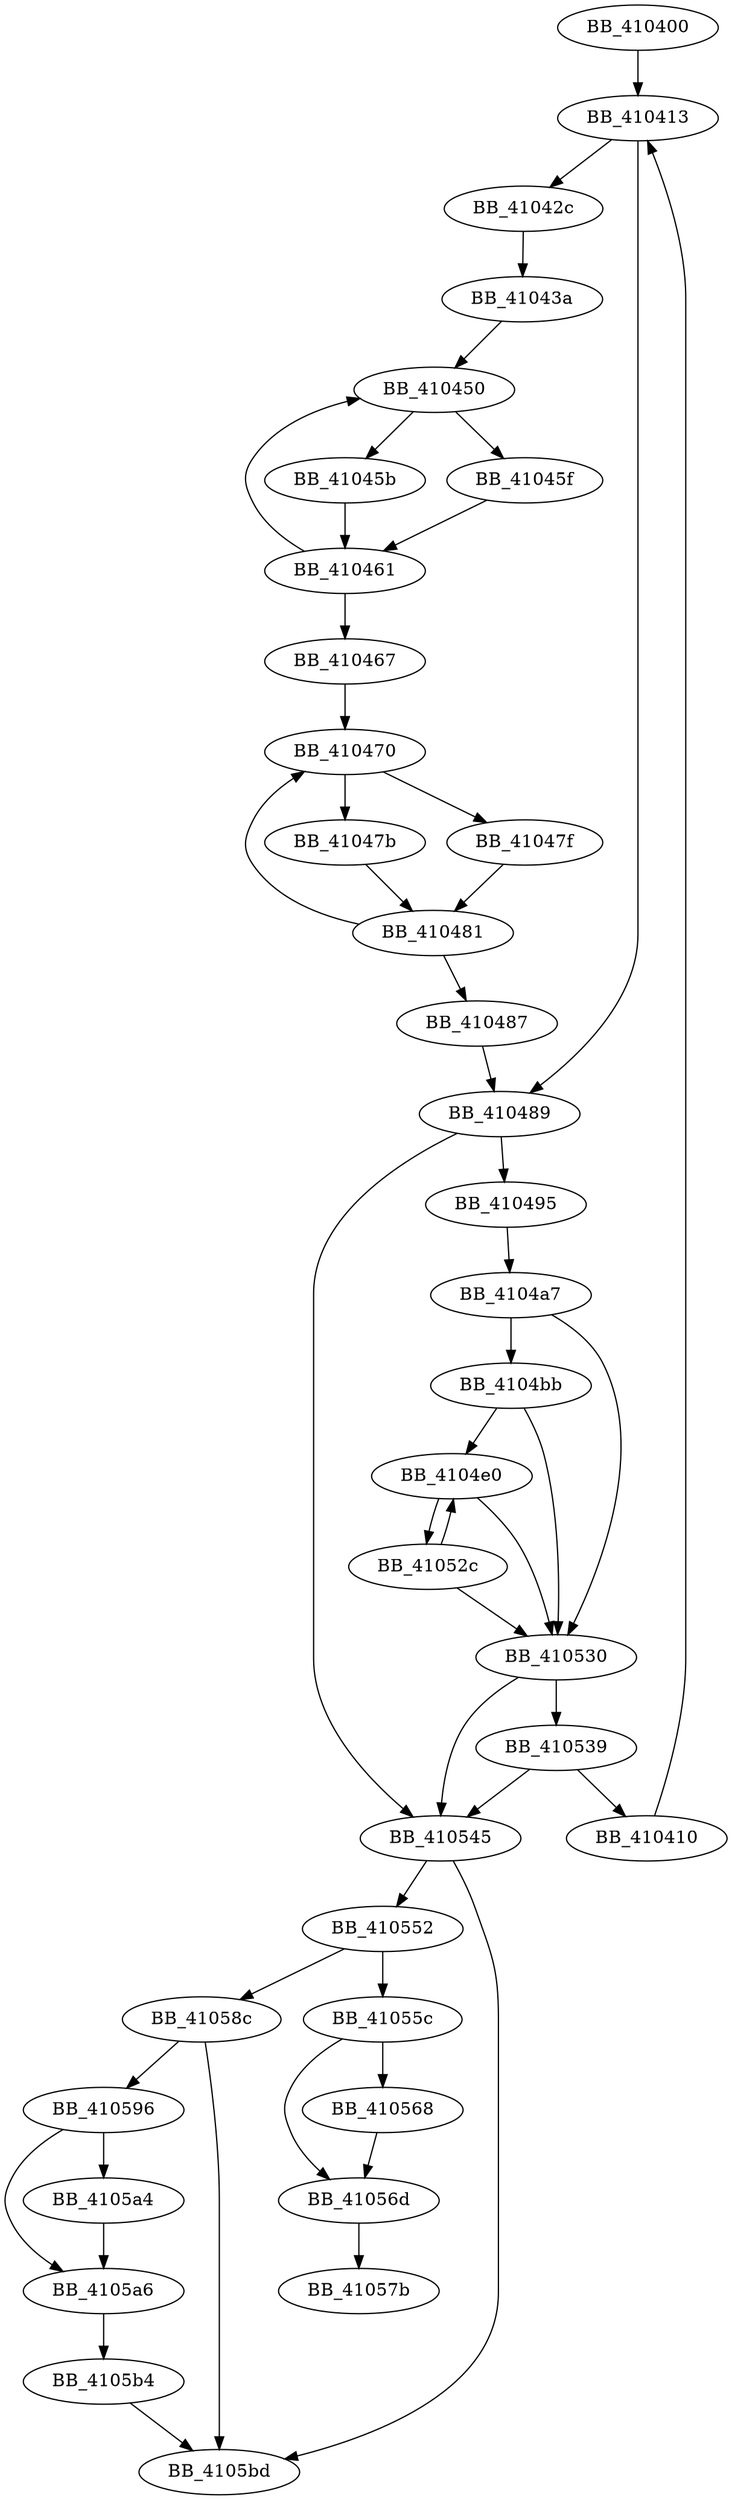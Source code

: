 DiGraph sub_410400{
BB_410400->BB_410413
BB_410410->BB_410413
BB_410413->BB_41042c
BB_410413->BB_410489
BB_41042c->BB_41043a
BB_41043a->BB_410450
BB_410450->BB_41045b
BB_410450->BB_41045f
BB_41045b->BB_410461
BB_41045f->BB_410461
BB_410461->BB_410450
BB_410461->BB_410467
BB_410467->BB_410470
BB_410470->BB_41047b
BB_410470->BB_41047f
BB_41047b->BB_410481
BB_41047f->BB_410481
BB_410481->BB_410470
BB_410481->BB_410487
BB_410487->BB_410489
BB_410489->BB_410495
BB_410489->BB_410545
BB_410495->BB_4104a7
BB_4104a7->BB_4104bb
BB_4104a7->BB_410530
BB_4104bb->BB_4104e0
BB_4104bb->BB_410530
BB_4104e0->BB_41052c
BB_4104e0->BB_410530
BB_41052c->BB_4104e0
BB_41052c->BB_410530
BB_410530->BB_410539
BB_410530->BB_410545
BB_410539->BB_410410
BB_410539->BB_410545
BB_410545->BB_410552
BB_410545->BB_4105bd
BB_410552->BB_41055c
BB_410552->BB_41058c
BB_41055c->BB_410568
BB_41055c->BB_41056d
BB_410568->BB_41056d
BB_41056d->BB_41057b
BB_41058c->BB_410596
BB_41058c->BB_4105bd
BB_410596->BB_4105a4
BB_410596->BB_4105a6
BB_4105a4->BB_4105a6
BB_4105a6->BB_4105b4
BB_4105b4->BB_4105bd
}
